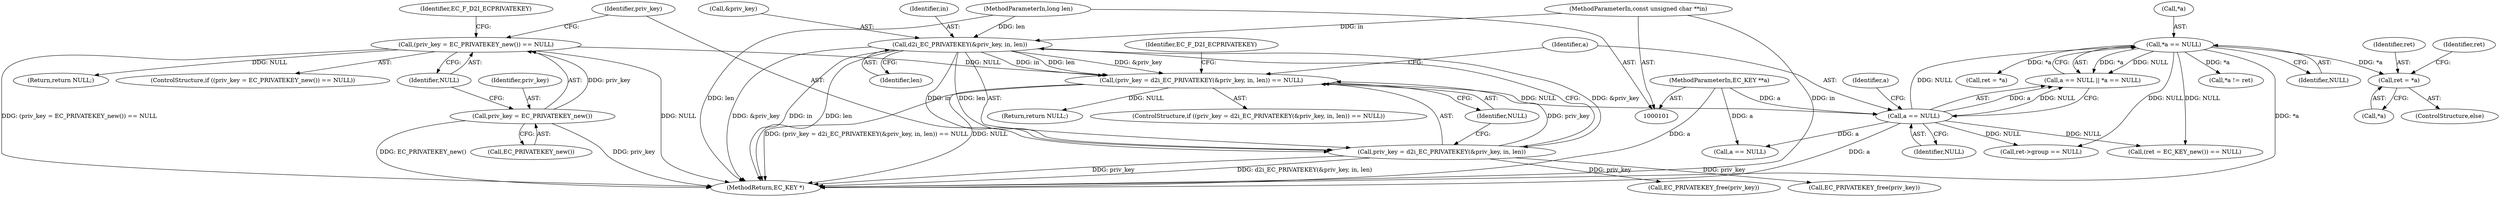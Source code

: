 digraph "0_openssl_1b4a8df38fc9ab3c089ca5765075ee53ec5bd66a@pointer" {
"1000170" [label="(Call,ret = *a)"];
"1000153" [label="(Call,*a == NULL)"];
"1000150" [label="(Call,a == NULL)"];
"1000102" [label="(MethodParameterIn,EC_KEY **a)"];
"1000131" [label="(Call,(priv_key = d2i_EC_PRIVATEKEY(&priv_key, in, len)) == NULL)"];
"1000132" [label="(Call,priv_key = d2i_EC_PRIVATEKEY(&priv_key, in, len))"];
"1000134" [label="(Call,d2i_EC_PRIVATEKEY(&priv_key, in, len))"];
"1000103" [label="(MethodParameterIn,const unsigned char **in)"];
"1000104" [label="(MethodParameterIn,long len)"];
"1000119" [label="(Call,(priv_key = EC_PRIVATEKEY_new()) == NULL)"];
"1000120" [label="(Call,priv_key = EC_PRIVATEKEY_new())"];
"1000361" [label="(MethodReturn,EC_KEY *)"];
"1000133" [label="(Identifier,priv_key)"];
"1000156" [label="(Identifier,NULL)"];
"1000137" [label="(Identifier,in)"];
"1000128" [label="(Return,return NULL;)"];
"1000150" [label="(Call,a == NULL)"];
"1000200" [label="(Call,ret->group == NULL)"];
"1000134" [label="(Call,d2i_EC_PRIVATEKEY(&priv_key, in, len))"];
"1000118" [label="(ControlStructure,if ((priv_key = EC_PRIVATEKEY_new()) == NULL))"];
"1000123" [label="(Identifier,NULL)"];
"1000343" [label="(Call,a == NULL)"];
"1000152" [label="(Identifier,NULL)"];
"1000155" [label="(Identifier,a)"];
"1000119" [label="(Call,(priv_key = EC_PRIVATEKEY_new()) == NULL)"];
"1000174" [label="(Call,ret = *a)"];
"1000159" [label="(Call,(ret = EC_KEY_new()) == NULL)"];
"1000142" [label="(Identifier,EC_F_D2I_ECPRIVATEKEY)"];
"1000357" [label="(Call,EC_PRIVATEKEY_free(priv_key))"];
"1000120" [label="(Call,priv_key = EC_PRIVATEKEY_new())"];
"1000171" [label="(Identifier,ret)"];
"1000138" [label="(Identifier,len)"];
"1000126" [label="(Identifier,EC_F_D2I_ECPRIVATEKEY)"];
"1000130" [label="(ControlStructure,if ((priv_key = d2i_EC_PRIVATEKEY(&priv_key, in, len)) == NULL))"];
"1000144" [label="(Call,EC_PRIVATEKEY_free(priv_key))"];
"1000170" [label="(Call,ret = *a)"];
"1000135" [label="(Call,&priv_key)"];
"1000146" [label="(Return,return NULL;)"];
"1000103" [label="(MethodParameterIn,const unsigned char **in)"];
"1000121" [label="(Identifier,priv_key)"];
"1000139" [label="(Identifier,NULL)"];
"1000346" [label="(Call,*a != ret)"];
"1000175" [label="(Identifier,ret)"];
"1000149" [label="(Call,a == NULL || *a == NULL)"];
"1000153" [label="(Call,*a == NULL)"];
"1000102" [label="(MethodParameterIn,EC_KEY **a)"];
"1000132" [label="(Call,priv_key = d2i_EC_PRIVATEKEY(&priv_key, in, len))"];
"1000154" [label="(Call,*a)"];
"1000122" [label="(Call,EC_PRIVATEKEY_new())"];
"1000172" [label="(Call,*a)"];
"1000131" [label="(Call,(priv_key = d2i_EC_PRIVATEKEY(&priv_key, in, len)) == NULL)"];
"1000104" [label="(MethodParameterIn,long len)"];
"1000151" [label="(Identifier,a)"];
"1000169" [label="(ControlStructure,else)"];
"1000170" -> "1000169"  [label="AST: "];
"1000170" -> "1000172"  [label="CFG: "];
"1000171" -> "1000170"  [label="AST: "];
"1000172" -> "1000170"  [label="AST: "];
"1000175" -> "1000170"  [label="CFG: "];
"1000153" -> "1000170"  [label="DDG: *a"];
"1000153" -> "1000149"  [label="AST: "];
"1000153" -> "1000156"  [label="CFG: "];
"1000154" -> "1000153"  [label="AST: "];
"1000156" -> "1000153"  [label="AST: "];
"1000149" -> "1000153"  [label="CFG: "];
"1000153" -> "1000361"  [label="DDG: *a"];
"1000153" -> "1000149"  [label="DDG: *a"];
"1000153" -> "1000149"  [label="DDG: NULL"];
"1000150" -> "1000153"  [label="DDG: NULL"];
"1000153" -> "1000159"  [label="DDG: NULL"];
"1000153" -> "1000174"  [label="DDG: *a"];
"1000153" -> "1000200"  [label="DDG: NULL"];
"1000153" -> "1000346"  [label="DDG: *a"];
"1000150" -> "1000149"  [label="AST: "];
"1000150" -> "1000152"  [label="CFG: "];
"1000151" -> "1000150"  [label="AST: "];
"1000152" -> "1000150"  [label="AST: "];
"1000155" -> "1000150"  [label="CFG: "];
"1000149" -> "1000150"  [label="CFG: "];
"1000150" -> "1000361"  [label="DDG: a"];
"1000150" -> "1000149"  [label="DDG: a"];
"1000150" -> "1000149"  [label="DDG: NULL"];
"1000102" -> "1000150"  [label="DDG: a"];
"1000131" -> "1000150"  [label="DDG: NULL"];
"1000150" -> "1000159"  [label="DDG: NULL"];
"1000150" -> "1000200"  [label="DDG: NULL"];
"1000150" -> "1000343"  [label="DDG: a"];
"1000102" -> "1000101"  [label="AST: "];
"1000102" -> "1000361"  [label="DDG: a"];
"1000102" -> "1000343"  [label="DDG: a"];
"1000131" -> "1000130"  [label="AST: "];
"1000131" -> "1000139"  [label="CFG: "];
"1000132" -> "1000131"  [label="AST: "];
"1000139" -> "1000131"  [label="AST: "];
"1000142" -> "1000131"  [label="CFG: "];
"1000151" -> "1000131"  [label="CFG: "];
"1000131" -> "1000361"  [label="DDG: NULL"];
"1000131" -> "1000361"  [label="DDG: (priv_key = d2i_EC_PRIVATEKEY(&priv_key, in, len)) == NULL"];
"1000132" -> "1000131"  [label="DDG: priv_key"];
"1000134" -> "1000131"  [label="DDG: &priv_key"];
"1000134" -> "1000131"  [label="DDG: in"];
"1000134" -> "1000131"  [label="DDG: len"];
"1000119" -> "1000131"  [label="DDG: NULL"];
"1000131" -> "1000146"  [label="DDG: NULL"];
"1000132" -> "1000134"  [label="CFG: "];
"1000133" -> "1000132"  [label="AST: "];
"1000134" -> "1000132"  [label="AST: "];
"1000139" -> "1000132"  [label="CFG: "];
"1000132" -> "1000361"  [label="DDG: d2i_EC_PRIVATEKEY(&priv_key, in, len)"];
"1000132" -> "1000361"  [label="DDG: priv_key"];
"1000134" -> "1000132"  [label="DDG: &priv_key"];
"1000134" -> "1000132"  [label="DDG: in"];
"1000134" -> "1000132"  [label="DDG: len"];
"1000132" -> "1000144"  [label="DDG: priv_key"];
"1000132" -> "1000357"  [label="DDG: priv_key"];
"1000134" -> "1000138"  [label="CFG: "];
"1000135" -> "1000134"  [label="AST: "];
"1000137" -> "1000134"  [label="AST: "];
"1000138" -> "1000134"  [label="AST: "];
"1000134" -> "1000361"  [label="DDG: &priv_key"];
"1000134" -> "1000361"  [label="DDG: len"];
"1000134" -> "1000361"  [label="DDG: in"];
"1000103" -> "1000134"  [label="DDG: in"];
"1000104" -> "1000134"  [label="DDG: len"];
"1000103" -> "1000101"  [label="AST: "];
"1000103" -> "1000361"  [label="DDG: in"];
"1000104" -> "1000101"  [label="AST: "];
"1000104" -> "1000361"  [label="DDG: len"];
"1000119" -> "1000118"  [label="AST: "];
"1000119" -> "1000123"  [label="CFG: "];
"1000120" -> "1000119"  [label="AST: "];
"1000123" -> "1000119"  [label="AST: "];
"1000126" -> "1000119"  [label="CFG: "];
"1000133" -> "1000119"  [label="CFG: "];
"1000119" -> "1000361"  [label="DDG: NULL"];
"1000119" -> "1000361"  [label="DDG: (priv_key = EC_PRIVATEKEY_new()) == NULL"];
"1000120" -> "1000119"  [label="DDG: priv_key"];
"1000119" -> "1000128"  [label="DDG: NULL"];
"1000120" -> "1000122"  [label="CFG: "];
"1000121" -> "1000120"  [label="AST: "];
"1000122" -> "1000120"  [label="AST: "];
"1000123" -> "1000120"  [label="CFG: "];
"1000120" -> "1000361"  [label="DDG: priv_key"];
"1000120" -> "1000361"  [label="DDG: EC_PRIVATEKEY_new()"];
}
